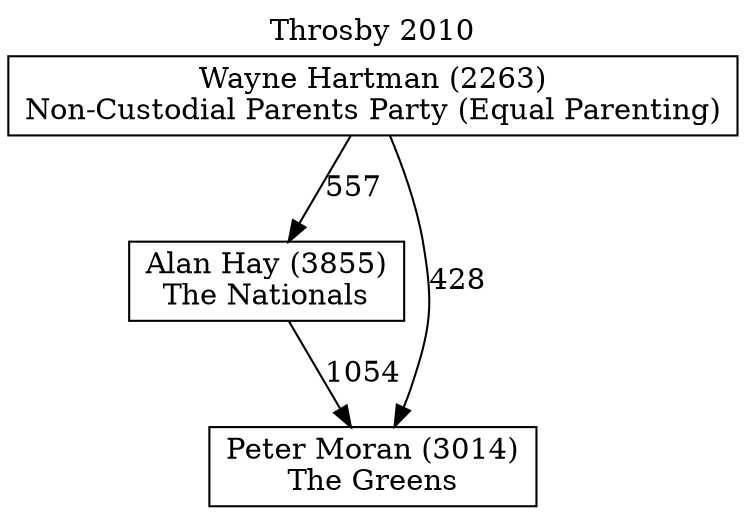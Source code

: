 // House preference flow
digraph "Peter Moran (3014)_Throsby_2010" {
	graph [label="Throsby 2010" labelloc=t mclimit=10]
	node [shape=box]
	"Alan Hay (3855)" [label="Alan Hay (3855)
The Nationals"]
	"Peter Moran (3014)" [label="Peter Moran (3014)
The Greens"]
	"Wayne Hartman (2263)" [label="Wayne Hartman (2263)
Non-Custodial Parents Party (Equal Parenting)"]
	"Alan Hay (3855)" -> "Peter Moran (3014)" [label=1054]
	"Wayne Hartman (2263)" -> "Alan Hay (3855)" [label=557]
	"Wayne Hartman (2263)" -> "Peter Moran (3014)" [label=428]
}
